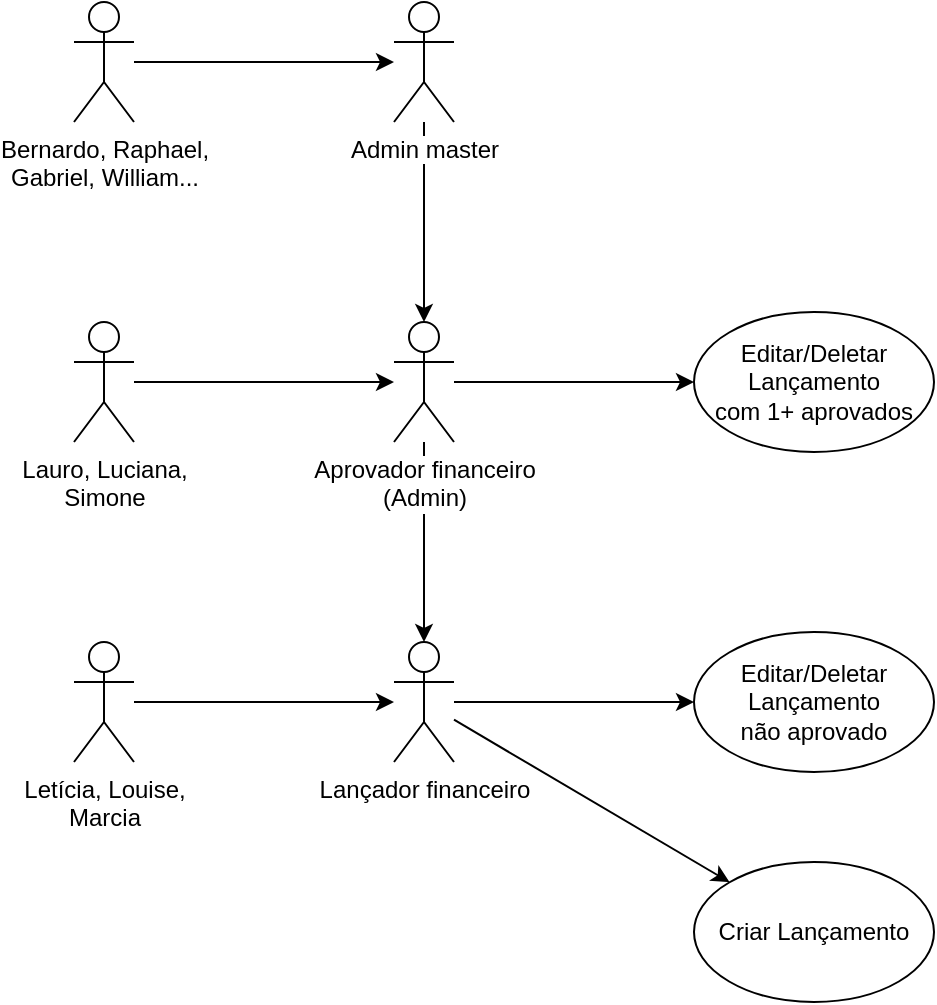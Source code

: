<mxfile>
    <diagram id="48816qrNILhJvBDy7mKz" name="Lancamento">
        <mxGraphModel dx="724" dy="647" grid="1" gridSize="10" guides="1" tooltips="1" connect="1" arrows="1" fold="1" page="1" pageScale="1" pageWidth="827" pageHeight="1169" math="0" shadow="0">
            <root>
                <mxCell id="0"/>
                <mxCell id="1" parent="0"/>
                <mxCell id="7" style="edgeStyle=none;html=1;" parent="1" source="3" target="6" edge="1">
                    <mxGeometry relative="1" as="geometry"/>
                </mxCell>
                <mxCell id="14" style="edgeStyle=none;html=1;" parent="1" source="2" target="12" edge="1">
                    <mxGeometry relative="1" as="geometry"/>
                </mxCell>
                <mxCell id="15" style="edgeStyle=none;html=1;" parent="1" source="2" target="3" edge="1">
                    <mxGeometry relative="1" as="geometry"/>
                </mxCell>
                <mxCell id="10" style="edgeStyle=none;html=1;" parent="1" source="3" target="9" edge="1">
                    <mxGeometry relative="1" as="geometry"/>
                </mxCell>
                <mxCell id="3" value="Lançador financeiro" style="shape=umlActor;verticalLabelPosition=bottom;verticalAlign=top;html=1;outlineConnect=0;" parent="1" vertex="1">
                    <mxGeometry x="410" y="360" width="30" height="60" as="geometry"/>
                </mxCell>
                <mxCell id="17" style="edgeStyle=none;html=1;" parent="1" source="5" target="3" edge="1">
                    <mxGeometry relative="1" as="geometry"/>
                </mxCell>
                <mxCell id="5" value="Letícia, Louise,&lt;br&gt;Marcia" style="shape=umlActor;verticalLabelPosition=bottom;verticalAlign=top;html=1;outlineConnect=0;" parent="1" vertex="1">
                    <mxGeometry x="250" y="360" width="30" height="60" as="geometry"/>
                </mxCell>
                <mxCell id="6" value="Editar/Deletar Lançamento&lt;br&gt;não aprovado" style="ellipse;whiteSpace=wrap;html=1;" parent="1" vertex="1">
                    <mxGeometry x="560" y="355" width="120" height="70" as="geometry"/>
                </mxCell>
                <mxCell id="16" style="edgeStyle=none;html=1;" parent="1" source="8" target="2" edge="1">
                    <mxGeometry relative="1" as="geometry"/>
                </mxCell>
                <mxCell id="8" value="Lauro, Luciana,&lt;br&gt;Simone" style="shape=umlActor;verticalLabelPosition=bottom;verticalAlign=top;html=1;outlineConnect=0;" parent="1" vertex="1">
                    <mxGeometry x="250" y="200" width="30" height="60" as="geometry"/>
                </mxCell>
                <mxCell id="9" value="Criar Lançamento" style="ellipse;whiteSpace=wrap;html=1;" parent="1" vertex="1">
                    <mxGeometry x="560" y="470" width="120" height="70" as="geometry"/>
                </mxCell>
                <mxCell id="12" value="Editar/Deletar Lançamento&lt;br&gt;com 1+ aprovados" style="ellipse;whiteSpace=wrap;html=1;" parent="1" vertex="1">
                    <mxGeometry x="560" y="195" width="120" height="70" as="geometry"/>
                </mxCell>
                <mxCell id="2" value="Aprovador financeiro&lt;br&gt;(Admin)" style="shape=umlActor;verticalLabelPosition=bottom;verticalAlign=top;html=1;outlineConnect=0;labelBackgroundColor=default;" parent="1" vertex="1">
                    <mxGeometry x="410" y="200" width="30" height="60" as="geometry"/>
                </mxCell>
                <mxCell id="19" style="edgeStyle=none;html=1;" edge="1" parent="1" source="18" target="2">
                    <mxGeometry relative="1" as="geometry"/>
                </mxCell>
                <mxCell id="18" value="Admin master" style="shape=umlActor;verticalLabelPosition=bottom;verticalAlign=top;html=1;outlineConnect=0;labelBackgroundColor=default;" parent="1" vertex="1">
                    <mxGeometry x="410" y="40" width="30" height="60" as="geometry"/>
                </mxCell>
                <mxCell id="21" style="edgeStyle=none;html=1;" edge="1" parent="1" source="20" target="18">
                    <mxGeometry relative="1" as="geometry"/>
                </mxCell>
                <mxCell id="20" value="Bernardo, Raphael,&lt;br&gt;Gabriel, William..." style="shape=umlActor;verticalLabelPosition=bottom;verticalAlign=top;html=1;outlineConnect=0;" vertex="1" parent="1">
                    <mxGeometry x="250" y="40" width="30" height="60" as="geometry"/>
                </mxCell>
            </root>
        </mxGraphModel>
    </diagram>
</mxfile>